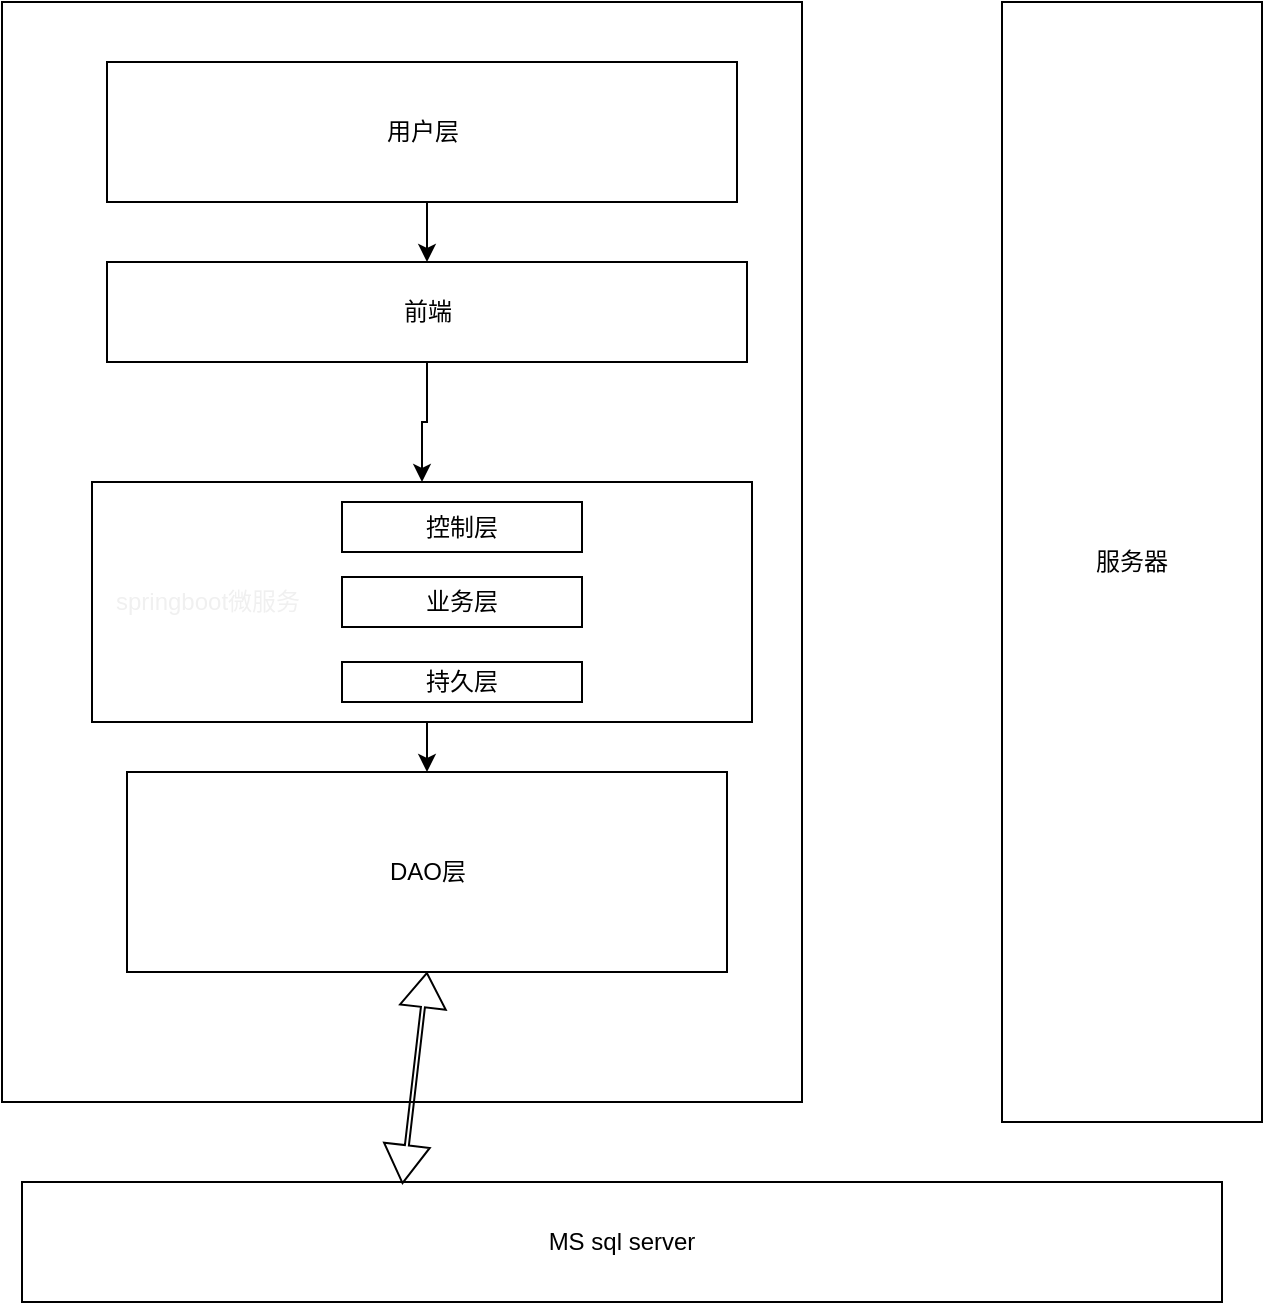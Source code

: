 <mxfile version="21.1.7" type="github">
  <diagram name="第 1 页" id="4BP5UFmYmfHCPq6p5SqR">
    <mxGraphModel dx="2029" dy="1086" grid="1" gridSize="10" guides="1" tooltips="1" connect="1" arrows="1" fold="1" page="1" pageScale="1" pageWidth="827" pageHeight="1169" math="0" shadow="0">
      <root>
        <mxCell id="0" />
        <mxCell id="1" parent="0" />
        <mxCell id="xWdIqqFXcE5dGAKo-V1U-1" value="" style="rounded=0;whiteSpace=wrap;html=1;" parent="1" vertex="1">
          <mxGeometry x="60" y="100" width="400" height="550" as="geometry" />
        </mxCell>
        <mxCell id="xWdIqqFXcE5dGAKo-V1U-2" value="服务器" style="rounded=0;whiteSpace=wrap;html=1;" parent="1" vertex="1">
          <mxGeometry x="560" y="100" width="130" height="560" as="geometry" />
        </mxCell>
        <mxCell id="gSCU1zydg_QM-MYy-beA-1" style="edgeStyle=orthogonalEdgeStyle;rounded=0;orthogonalLoop=1;jettySize=auto;html=1;exitX=0.5;exitY=1;exitDx=0;exitDy=0;entryX=0.5;entryY=0;entryDx=0;entryDy=0;" edge="1" parent="1" source="xWdIqqFXcE5dGAKo-V1U-3" target="xWdIqqFXcE5dGAKo-V1U-5">
          <mxGeometry relative="1" as="geometry" />
        </mxCell>
        <mxCell id="xWdIqqFXcE5dGAKo-V1U-3" value="用户层" style="rounded=0;whiteSpace=wrap;html=1;" parent="1" vertex="1">
          <mxGeometry x="112.5" y="130" width="315" height="70" as="geometry" />
        </mxCell>
        <mxCell id="xWdIqqFXcE5dGAKo-V1U-4" value="DAO层" style="rounded=0;whiteSpace=wrap;html=1;" parent="1" vertex="1">
          <mxGeometry x="122.5" y="485" width="300" height="100" as="geometry" />
        </mxCell>
        <mxCell id="gSCU1zydg_QM-MYy-beA-2" style="edgeStyle=orthogonalEdgeStyle;rounded=0;orthogonalLoop=1;jettySize=auto;html=1;exitX=0.5;exitY=1;exitDx=0;exitDy=0;entryX=0.5;entryY=0;entryDx=0;entryDy=0;" edge="1" parent="1" source="xWdIqqFXcE5dGAKo-V1U-5" target="xWdIqqFXcE5dGAKo-V1U-6">
          <mxGeometry relative="1" as="geometry" />
        </mxCell>
        <mxCell id="xWdIqqFXcE5dGAKo-V1U-5" value="前端" style="rounded=0;whiteSpace=wrap;html=1;" parent="1" vertex="1">
          <mxGeometry x="112.5" y="230" width="320" height="50" as="geometry" />
        </mxCell>
        <mxCell id="gSCU1zydg_QM-MYy-beA-4" style="edgeStyle=orthogonalEdgeStyle;rounded=0;orthogonalLoop=1;jettySize=auto;html=1;exitX=0.5;exitY=1;exitDx=0;exitDy=0;entryX=0.5;entryY=0;entryDx=0;entryDy=0;" edge="1" parent="1" source="xWdIqqFXcE5dGAKo-V1U-6" target="xWdIqqFXcE5dGAKo-V1U-4">
          <mxGeometry relative="1" as="geometry" />
        </mxCell>
        <mxCell id="xWdIqqFXcE5dGAKo-V1U-6" value="&lt;div style=&quot;&quot;&gt;&lt;span data-darkreader-inline-color=&quot;&quot; data-darkreader-inline-bgcolor=&quot;&quot; style=&quot;background-color: initial; color: rgb(240, 240, 240); --darkreader-inline-bgcolor: initial; --darkreader-inline-color:#dfdcd7;&quot;&gt;&amp;nbsp; &amp;nbsp;springboot微服务&lt;/span&gt;&lt;/div&gt;" style="rounded=0;whiteSpace=wrap;html=1;align=left;" parent="1" vertex="1">
          <mxGeometry x="105" y="340" width="330" height="120" as="geometry" />
        </mxCell>
        <mxCell id="xWdIqqFXcE5dGAKo-V1U-7" value="MS sql server" style="rounded=0;whiteSpace=wrap;html=1;" parent="1" vertex="1">
          <mxGeometry x="70" y="690" width="600" height="60" as="geometry" />
        </mxCell>
        <mxCell id="xWdIqqFXcE5dGAKo-V1U-8" value="控制层" style="rounded=0;whiteSpace=wrap;html=1;" parent="1" vertex="1">
          <mxGeometry x="230" y="350" width="120" height="25" as="geometry" />
        </mxCell>
        <mxCell id="xWdIqqFXcE5dGAKo-V1U-9" value="业务层" style="rounded=0;whiteSpace=wrap;html=1;" parent="1" vertex="1">
          <mxGeometry x="230" y="387.5" width="120" height="25" as="geometry" />
        </mxCell>
        <mxCell id="xWdIqqFXcE5dGAKo-V1U-10" value="持久层" style="rounded=0;whiteSpace=wrap;html=1;" parent="1" vertex="1">
          <mxGeometry x="230" y="430" width="120" height="20" as="geometry" />
        </mxCell>
        <mxCell id="xWdIqqFXcE5dGAKo-V1U-11" value="" style="shape=flexArrow;endArrow=classic;startArrow=classic;html=1;rounded=0;width=2;endSize=5.39;entryX=0.5;entryY=1;entryDx=0;entryDy=0;exitX=0.317;exitY=0.017;exitDx=0;exitDy=0;exitPerimeter=0;" parent="1" source="xWdIqqFXcE5dGAKo-V1U-7" target="xWdIqqFXcE5dGAKo-V1U-4" edge="1">
          <mxGeometry width="100" height="100" relative="1" as="geometry">
            <mxPoint x="290" y="710" as="sourcePoint" />
            <mxPoint x="390" y="610" as="targetPoint" />
          </mxGeometry>
        </mxCell>
      </root>
    </mxGraphModel>
  </diagram>
</mxfile>
